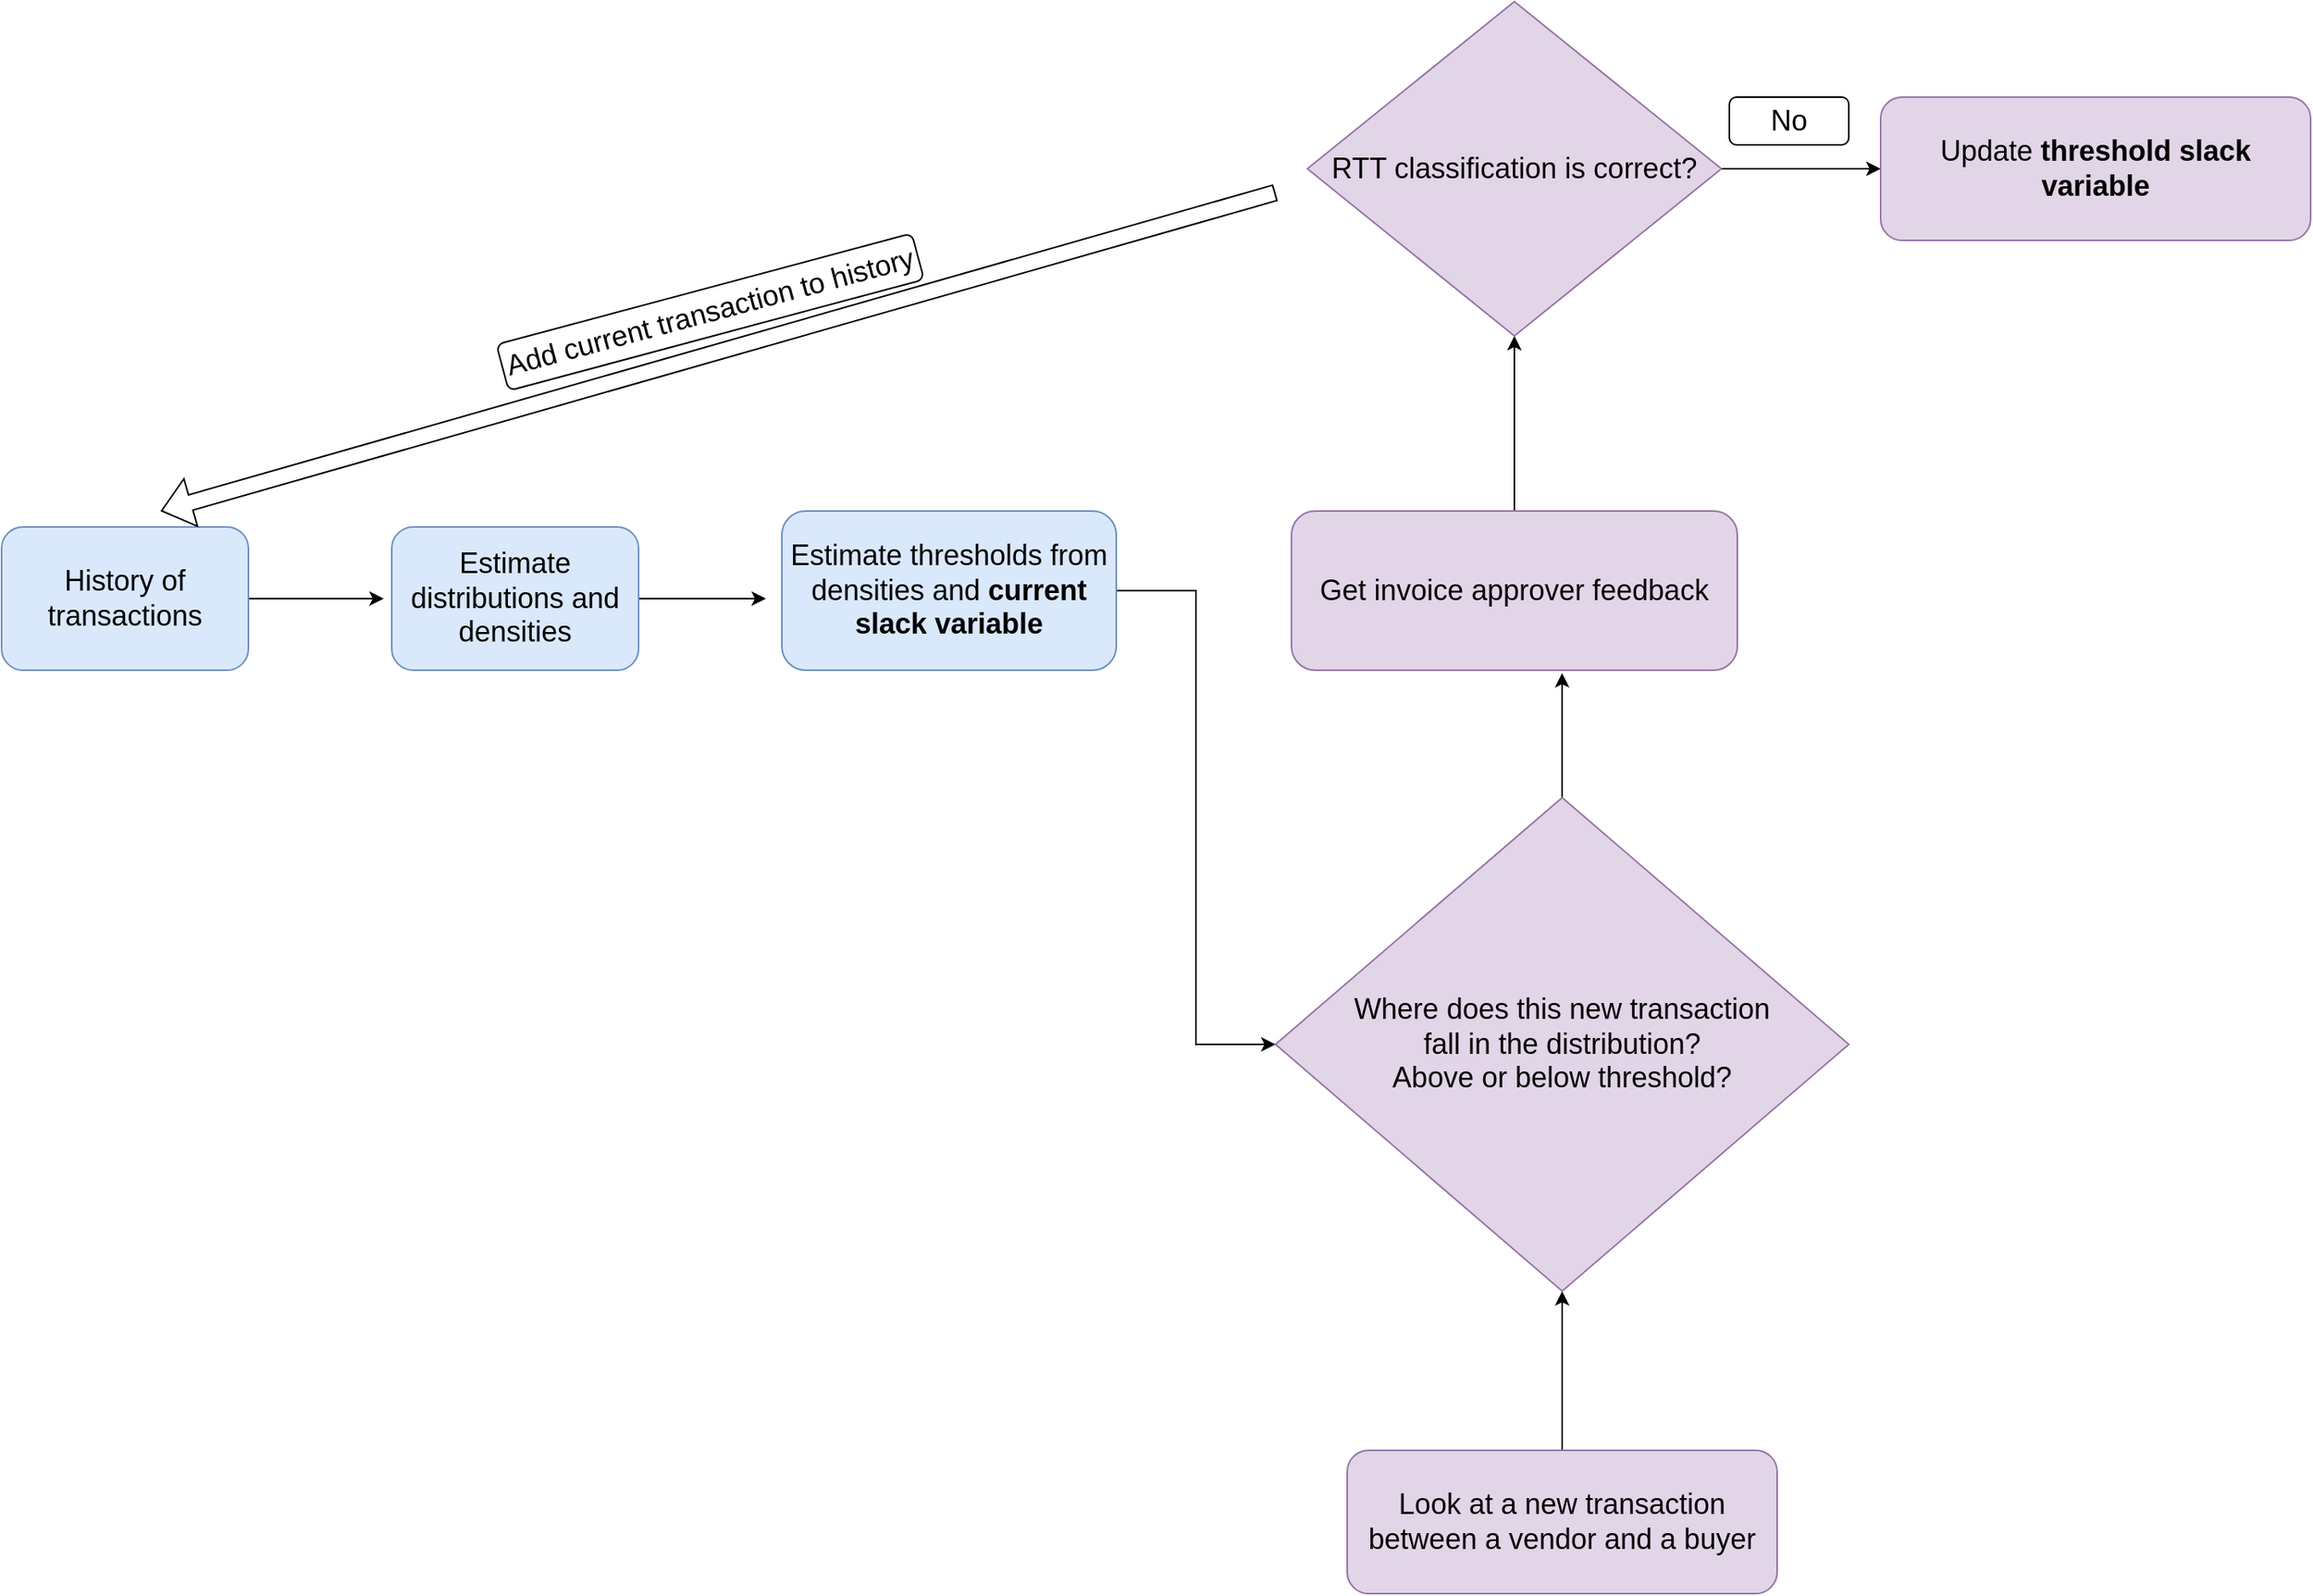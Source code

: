 <mxfile version="20.8.1" type="github">
  <diagram id="RlMzzMrG-Vdmb-f_fj_N" name="Page-1">
    <mxGraphModel dx="2094" dy="-434" grid="1" gridSize="10" guides="1" tooltips="1" connect="1" arrows="1" fold="1" page="1" pageScale="1" pageWidth="850" pageHeight="1100" math="0" shadow="0">
      <root>
        <mxCell id="0" />
        <mxCell id="1" parent="0" />
        <mxCell id="Eb_7mKWkyP9OcRR7P0dA-1" style="edgeStyle=orthogonalEdgeStyle;rounded=0;orthogonalLoop=1;jettySize=auto;html=1;fontSize=18;" edge="1" parent="1" source="Eb_7mKWkyP9OcRR7P0dA-2">
          <mxGeometry relative="1" as="geometry">
            <mxPoint x="-10" y="1635" as="targetPoint" />
          </mxGeometry>
        </mxCell>
        <mxCell id="Eb_7mKWkyP9OcRR7P0dA-2" value="&lt;font style=&quot;font-size: 18px;&quot;&gt;Estimate distributions and densities&lt;/font&gt;" style="rounded=1;whiteSpace=wrap;html=1;strokeColor=#6c8ebf;fillColor=#dae8fc;" vertex="1" parent="1">
          <mxGeometry x="-245" y="1590" width="155" height="90" as="geometry" />
        </mxCell>
        <mxCell id="Eb_7mKWkyP9OcRR7P0dA-3" style="edgeStyle=orthogonalEdgeStyle;rounded=0;orthogonalLoop=1;jettySize=auto;html=1;entryX=0;entryY=0.5;entryDx=0;entryDy=0;" edge="1" parent="1" source="Eb_7mKWkyP9OcRR7P0dA-4" target="Eb_7mKWkyP9OcRR7P0dA-10">
          <mxGeometry relative="1" as="geometry" />
        </mxCell>
        <mxCell id="Eb_7mKWkyP9OcRR7P0dA-4" value="&lt;font style=&quot;font-size: 18px;&quot;&gt;Estimate thresholds from densities and&lt;b&gt; current slack variable&lt;/b&gt;&lt;/font&gt;" style="rounded=1;whiteSpace=wrap;html=1;strokeColor=#6c8ebf;fillColor=#dae8fc;" vertex="1" parent="1">
          <mxGeometry y="1580" width="210" height="100" as="geometry" />
        </mxCell>
        <mxCell id="Eb_7mKWkyP9OcRR7P0dA-5" style="edgeStyle=orthogonalEdgeStyle;rounded=0;orthogonalLoop=1;jettySize=auto;html=1;entryX=0.5;entryY=1;entryDx=0;entryDy=0;" edge="1" parent="1" source="Eb_7mKWkyP9OcRR7P0dA-6" target="Eb_7mKWkyP9OcRR7P0dA-10">
          <mxGeometry relative="1" as="geometry" />
        </mxCell>
        <mxCell id="Eb_7mKWkyP9OcRR7P0dA-6" value="&lt;font style=&quot;font-size: 18px;&quot;&gt;Look at a new transaction between a vendor and a buyer&lt;/font&gt;" style="rounded=1;whiteSpace=wrap;html=1;fillColor=#e1d5e7;strokeColor=#9673a6;" vertex="1" parent="1">
          <mxGeometry x="355" y="2170" width="270" height="90" as="geometry" />
        </mxCell>
        <mxCell id="Eb_7mKWkyP9OcRR7P0dA-7" style="edgeStyle=orthogonalEdgeStyle;rounded=0;orthogonalLoop=1;jettySize=auto;html=1;fontSize=18;" edge="1" parent="1" source="Eb_7mKWkyP9OcRR7P0dA-8">
          <mxGeometry relative="1" as="geometry">
            <mxPoint x="-250" y="1635" as="targetPoint" />
          </mxGeometry>
        </mxCell>
        <mxCell id="Eb_7mKWkyP9OcRR7P0dA-8" value="&lt;font style=&quot;font-size: 18px;&quot;&gt;History of transactions&lt;/font&gt;" style="rounded=1;whiteSpace=wrap;html=1;strokeColor=#6c8ebf;fillColor=#dae8fc;" vertex="1" parent="1">
          <mxGeometry x="-490" y="1590" width="155" height="90" as="geometry" />
        </mxCell>
        <mxCell id="Eb_7mKWkyP9OcRR7P0dA-9" style="edgeStyle=orthogonalEdgeStyle;rounded=0;orthogonalLoop=1;jettySize=auto;html=1;entryX=0.607;entryY=1.018;entryDx=0;entryDy=0;entryPerimeter=0;fontSize=18;" edge="1" parent="1" source="Eb_7mKWkyP9OcRR7P0dA-10" target="Eb_7mKWkyP9OcRR7P0dA-12">
          <mxGeometry relative="1" as="geometry" />
        </mxCell>
        <mxCell id="Eb_7mKWkyP9OcRR7P0dA-10" value="Where does this new transaction &lt;br&gt;fall in the distribution?&lt;br&gt;Above or below threshold?" style="rhombus;whiteSpace=wrap;html=1;fontSize=18;fillColor=#e1d5e7;strokeColor=#9673a6;" vertex="1" parent="1">
          <mxGeometry x="310" y="1760" width="360" height="310" as="geometry" />
        </mxCell>
        <mxCell id="Eb_7mKWkyP9OcRR7P0dA-11" style="edgeStyle=orthogonalEdgeStyle;rounded=0;orthogonalLoop=1;jettySize=auto;html=1;entryX=0.5;entryY=1;entryDx=0;entryDy=0;fontSize=18;" edge="1" parent="1" source="Eb_7mKWkyP9OcRR7P0dA-12" target="Eb_7mKWkyP9OcRR7P0dA-14">
          <mxGeometry relative="1" as="geometry" />
        </mxCell>
        <mxCell id="Eb_7mKWkyP9OcRR7P0dA-12" value="&lt;font style=&quot;font-size: 18px;&quot;&gt;Get invoice approver feedback&lt;/font&gt;" style="rounded=1;whiteSpace=wrap;html=1;fillColor=#e1d5e7;strokeColor=#9673a6;" vertex="1" parent="1">
          <mxGeometry x="320" y="1580" width="280" height="100" as="geometry" />
        </mxCell>
        <mxCell id="Eb_7mKWkyP9OcRR7P0dA-13" style="edgeStyle=orthogonalEdgeStyle;rounded=0;orthogonalLoop=1;jettySize=auto;html=1;entryX=0;entryY=0.5;entryDx=0;entryDy=0;fontSize=18;" edge="1" parent="1" source="Eb_7mKWkyP9OcRR7P0dA-14" target="Eb_7mKWkyP9OcRR7P0dA-15">
          <mxGeometry relative="1" as="geometry" />
        </mxCell>
        <mxCell id="Eb_7mKWkyP9OcRR7P0dA-14" value="RTT classification is correct?" style="rhombus;whiteSpace=wrap;html=1;fontSize=18;fillColor=#e1d5e7;strokeColor=#9673a6;" vertex="1" parent="1">
          <mxGeometry x="330" y="1260" width="260" height="210" as="geometry" />
        </mxCell>
        <mxCell id="Eb_7mKWkyP9OcRR7P0dA-15" value="&lt;font style=&quot;font-size: 18px;&quot;&gt;Update &lt;b&gt;threshold slack variable&lt;/b&gt;&lt;/font&gt;" style="rounded=1;whiteSpace=wrap;html=1;fillColor=#e1d5e7;strokeColor=#9673a6;" vertex="1" parent="1">
          <mxGeometry x="690" y="1320" width="270" height="90" as="geometry" />
        </mxCell>
        <mxCell id="Eb_7mKWkyP9OcRR7P0dA-16" value="&lt;font style=&quot;font-size: 18px;&quot;&gt;No&lt;/font&gt;" style="rounded=1;whiteSpace=wrap;html=1;rotation=0;" vertex="1" parent="1">
          <mxGeometry x="595" y="1320" width="75" height="30" as="geometry" />
        </mxCell>
        <mxCell id="Eb_7mKWkyP9OcRR7P0dA-17" value="" style="shape=flexArrow;endArrow=classic;html=1;rounded=0;fontSize=18;" edge="1" parent="1">
          <mxGeometry width="50" height="50" relative="1" as="geometry">
            <mxPoint x="310" y="1380" as="sourcePoint" />
            <mxPoint x="-390" y="1580" as="targetPoint" />
          </mxGeometry>
        </mxCell>
        <mxCell id="Eb_7mKWkyP9OcRR7P0dA-18" value="&lt;font style=&quot;font-size: 18px;&quot;&gt;Add current transaction to history&lt;/font&gt;" style="rounded=1;whiteSpace=wrap;html=1;rotation=-15;" vertex="1" parent="1">
          <mxGeometry x="-180" y="1440" width="270" height="30" as="geometry" />
        </mxCell>
      </root>
    </mxGraphModel>
  </diagram>
</mxfile>
